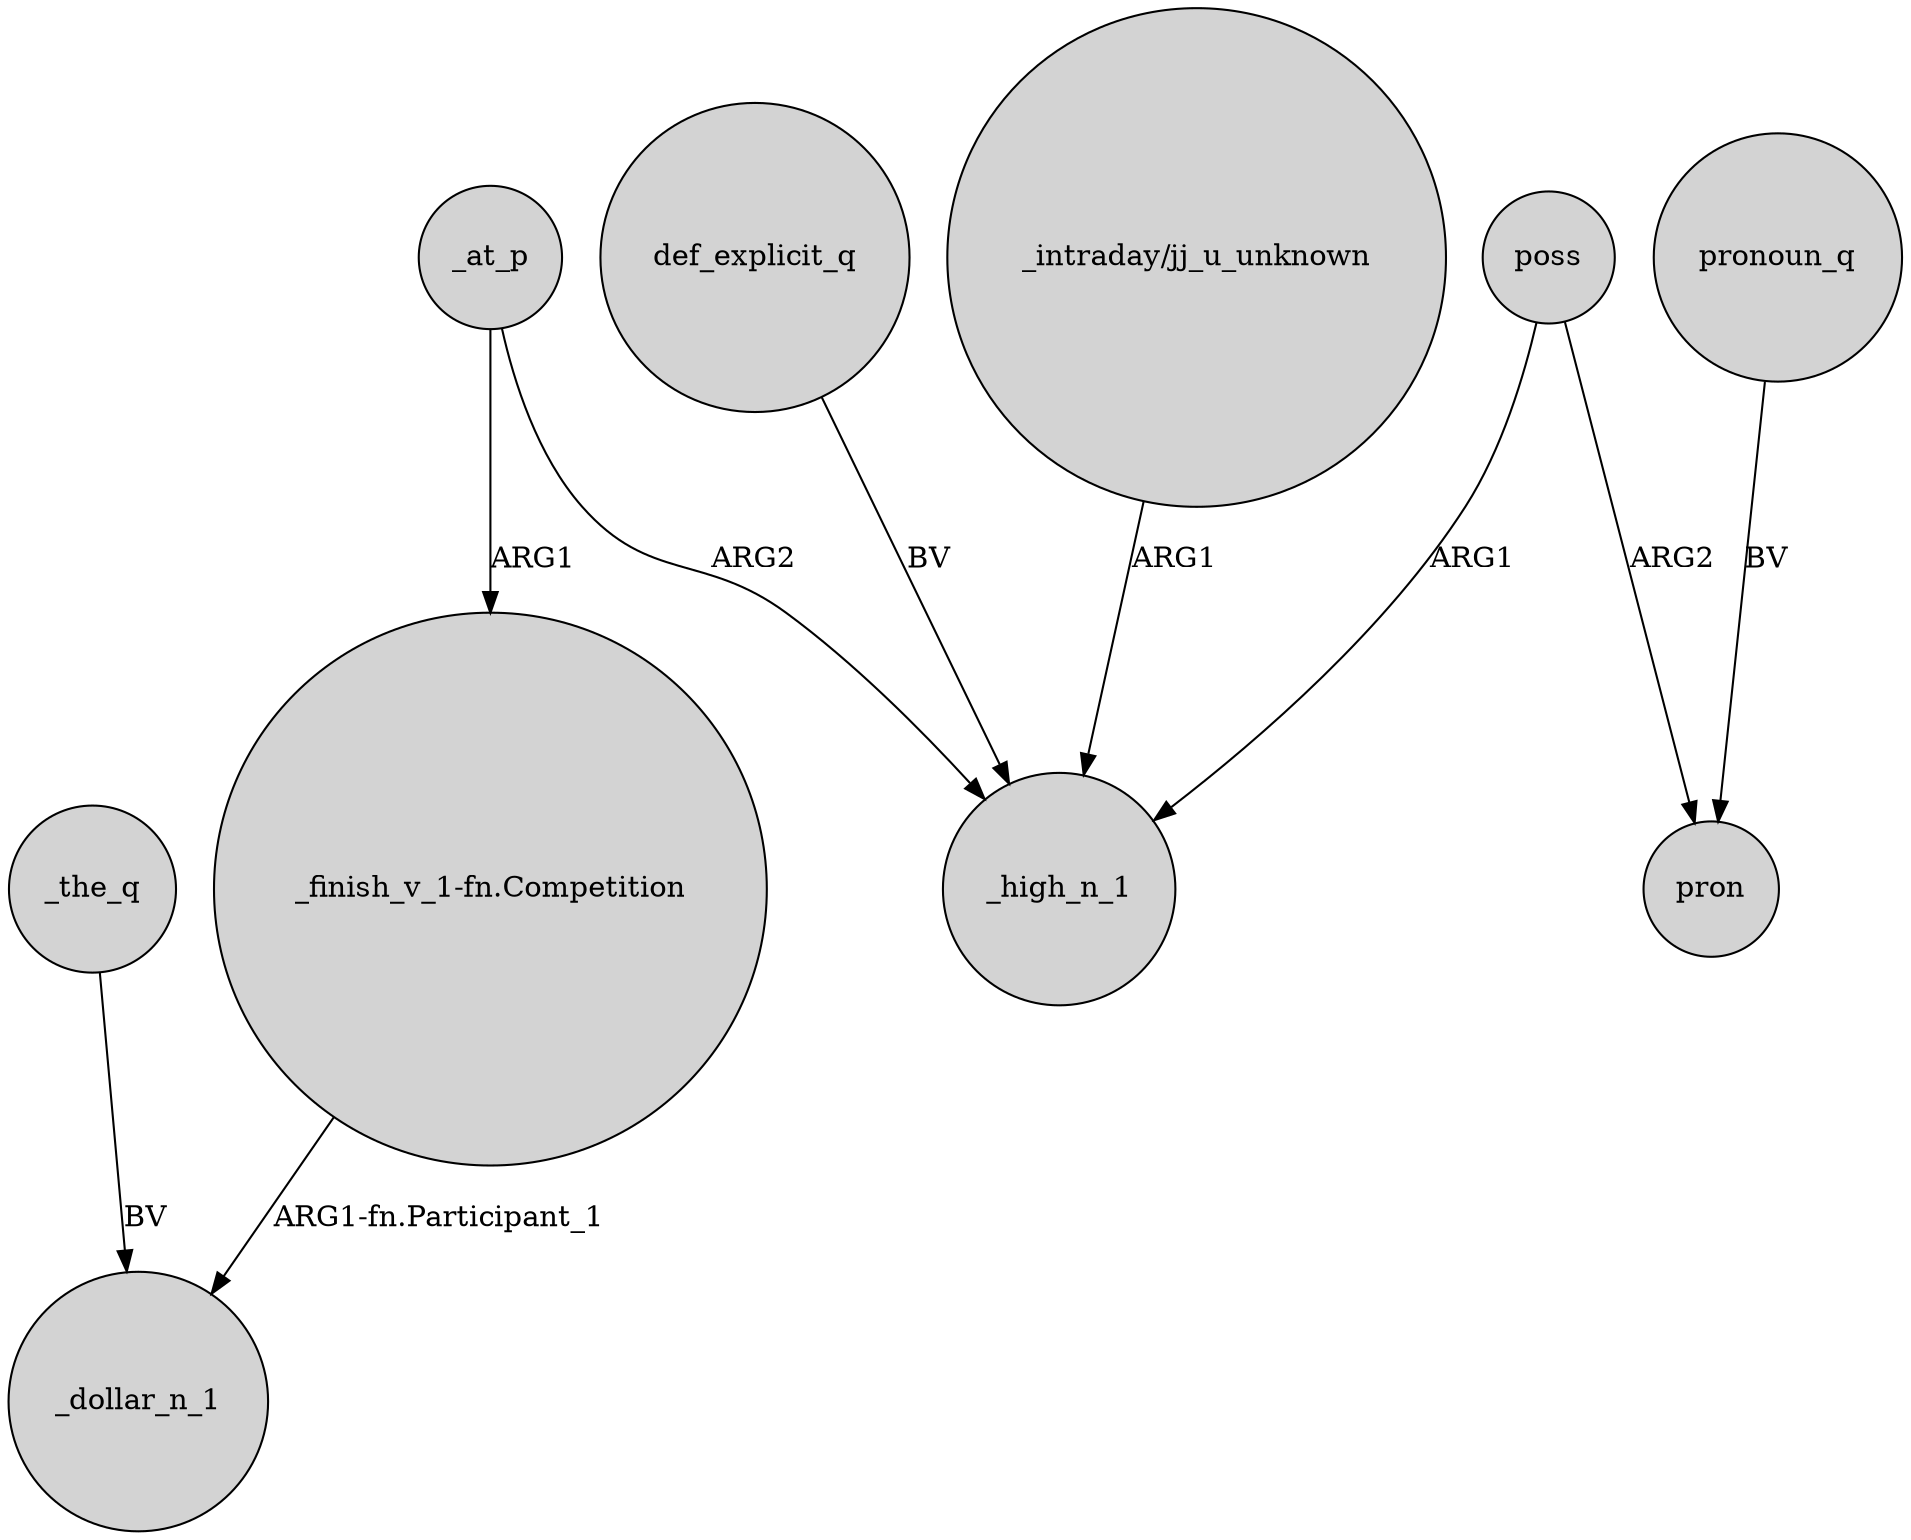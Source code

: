 digraph {
	node [shape=circle style=filled]
	_the_q -> _dollar_n_1 [label=BV]
	def_explicit_q -> _high_n_1 [label=BV]
	_at_p -> "_finish_v_1-fn.Competition" [label=ARG1]
	_at_p -> _high_n_1 [label=ARG2]
	"_finish_v_1-fn.Competition" -> _dollar_n_1 [label="ARG1-fn.Participant_1"]
	pronoun_q -> pron [label=BV]
	poss -> _high_n_1 [label=ARG1]
	poss -> pron [label=ARG2]
	"_intraday/jj_u_unknown" -> _high_n_1 [label=ARG1]
}
